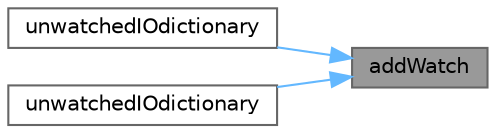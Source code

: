 digraph "addWatch"
{
 // LATEX_PDF_SIZE
  bgcolor="transparent";
  edge [fontname=Helvetica,fontsize=10,labelfontname=Helvetica,labelfontsize=10];
  node [fontname=Helvetica,fontsize=10,shape=box,height=0.2,width=0.4];
  rankdir="RL";
  Node1 [id="Node000001",label="addWatch",height=0.2,width=0.4,color="gray40", fillcolor="grey60", style="filled", fontcolor="black",tooltip=" "];
  Node1 -> Node2 [id="edge1_Node000001_Node000002",dir="back",color="steelblue1",style="solid",tooltip=" "];
  Node2 [id="Node000002",label="unwatchedIOdictionary",height=0.2,width=0.4,color="grey40", fillcolor="white", style="filled",URL="$classFoam_1_1unwatchedIOdictionary.html#a3f7513856894c1cb627df595a0451590",tooltip=" "];
  Node1 -> Node3 [id="edge2_Node000001_Node000003",dir="back",color="steelblue1",style="solid",tooltip=" "];
  Node3 [id="Node000003",label="unwatchedIOdictionary",height=0.2,width=0.4,color="grey40", fillcolor="white", style="filled",URL="$classFoam_1_1unwatchedIOdictionary.html#a839d3d1a568279e002538bb4a8a2d66c",tooltip=" "];
}
